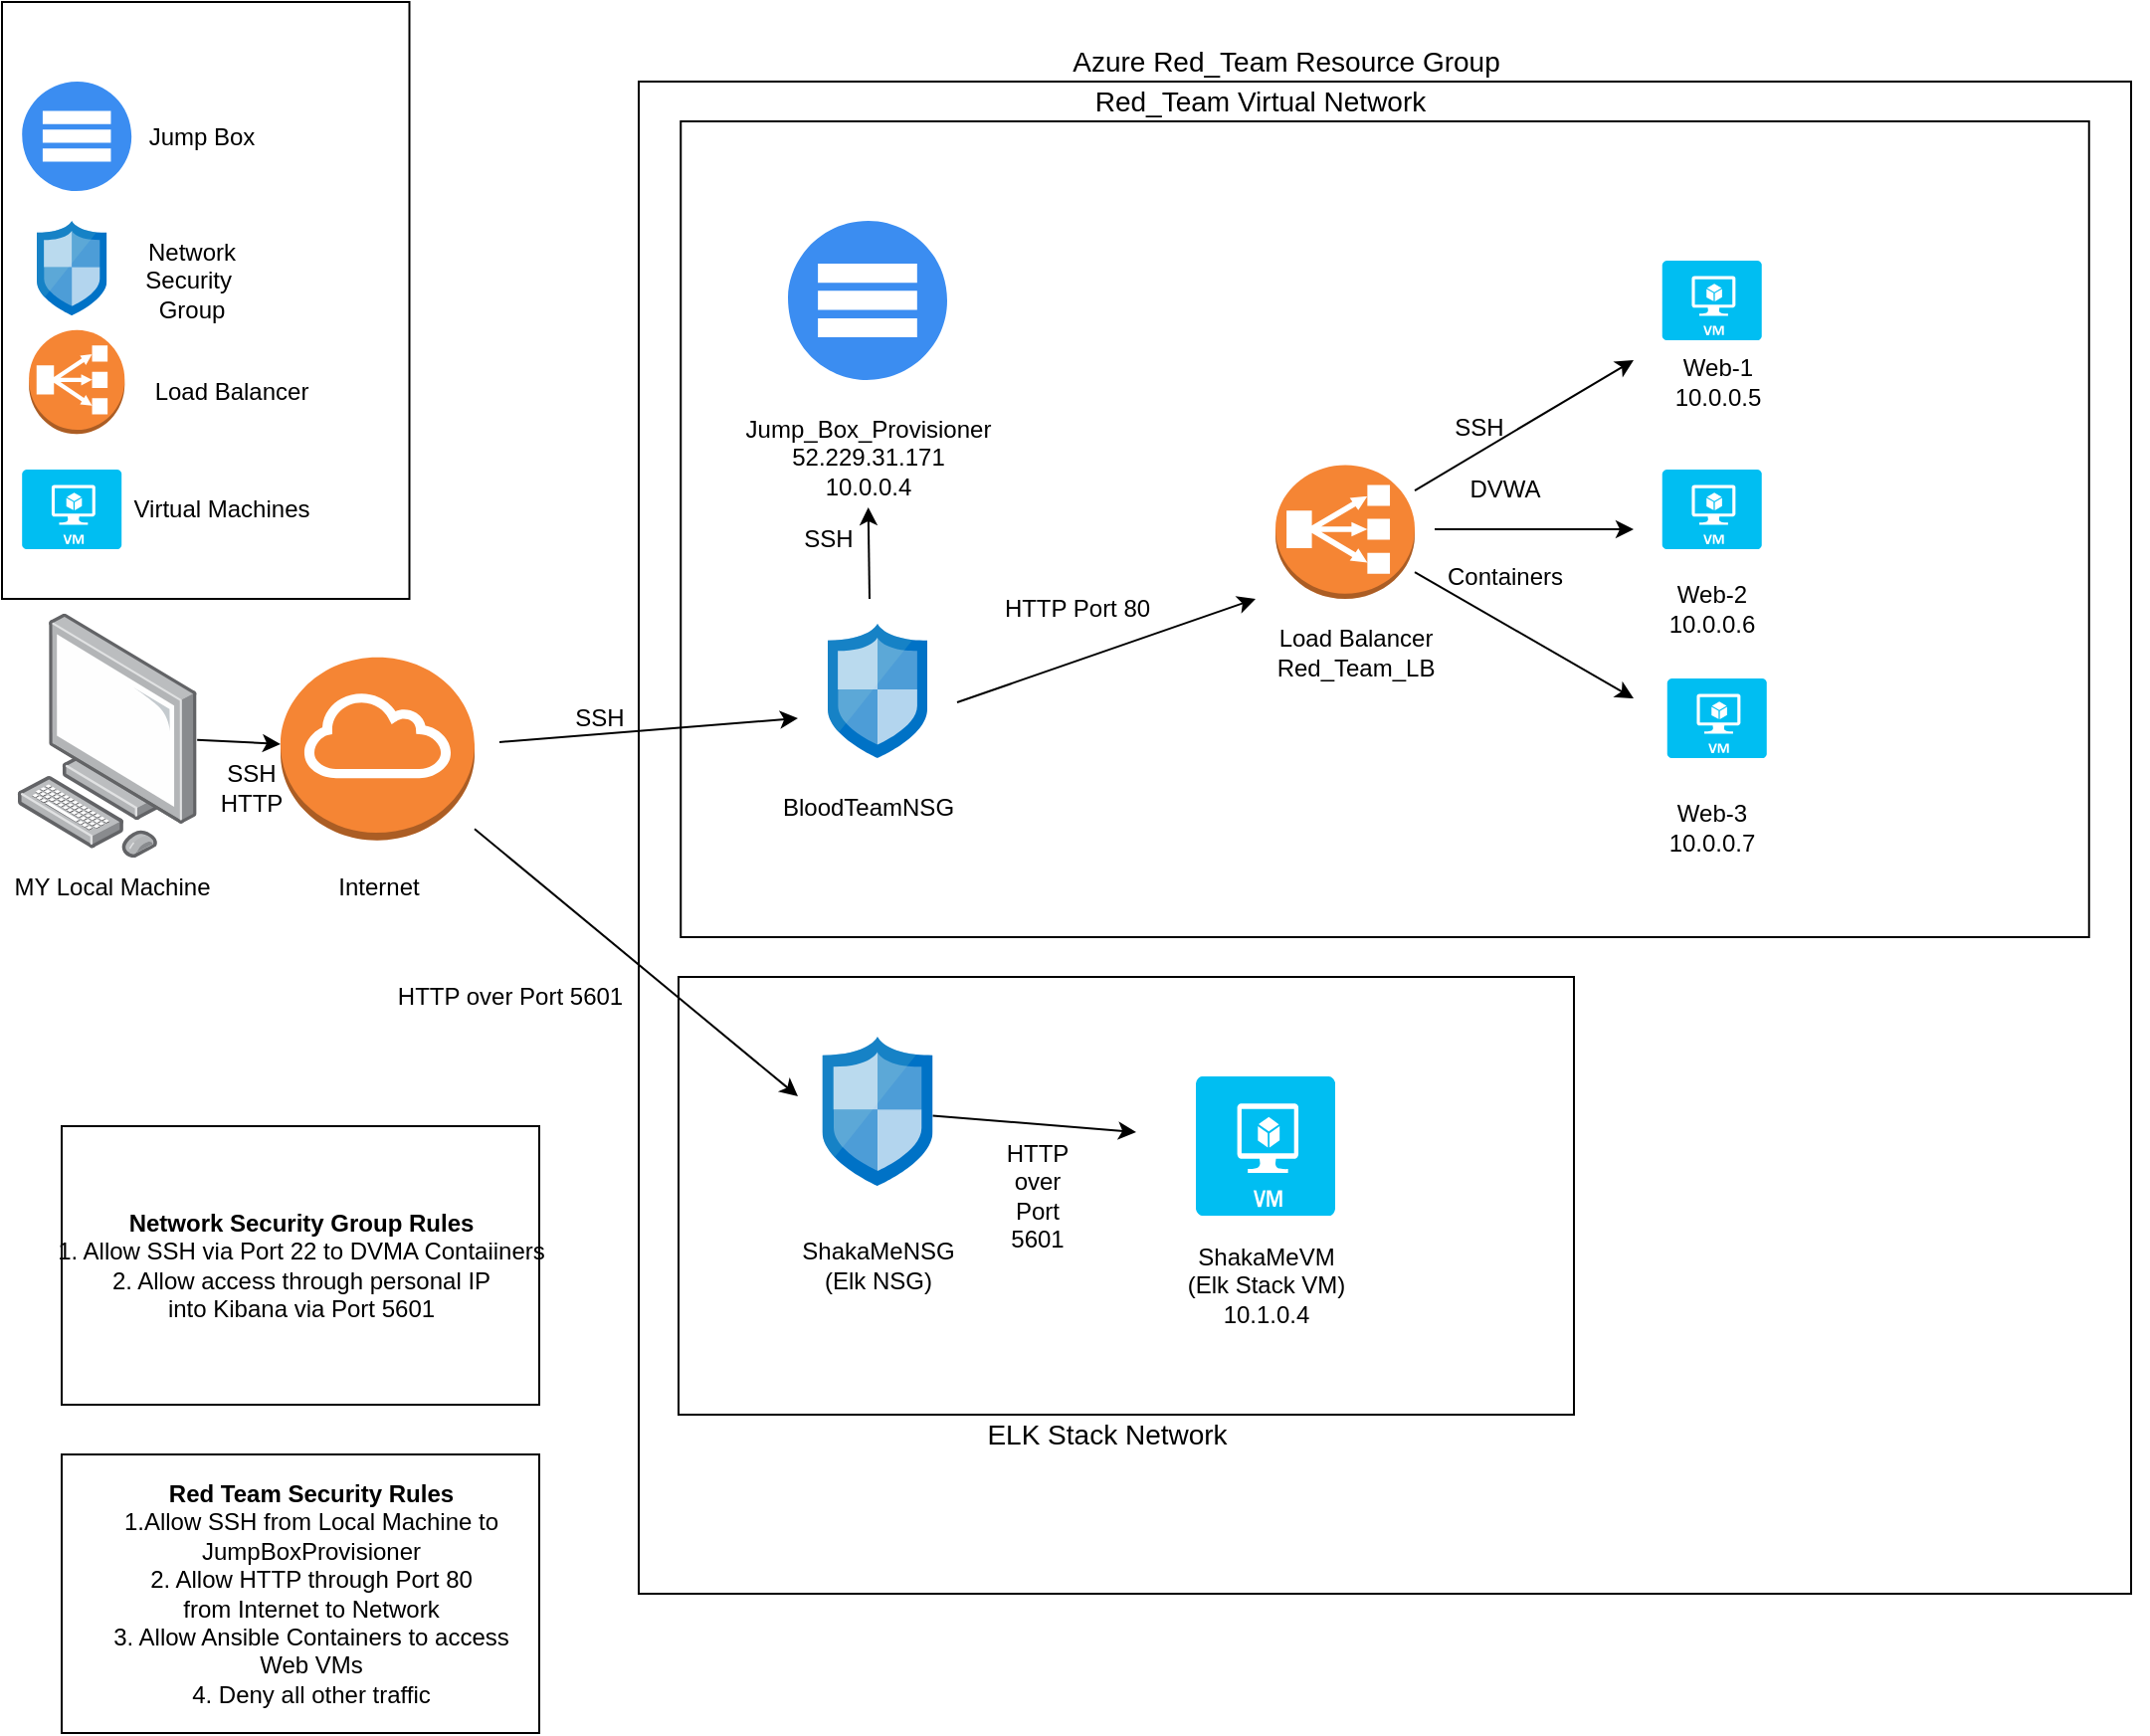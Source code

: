 <mxfile version="14.7.7" type="github"><diagram id="9EFdlBPjN-XfgB80XQUG" name="Page-1"><mxGraphModel dx="1106" dy="589" grid="1" gridSize="10" guides="1" tooltips="1" connect="1" arrows="1" fold="1" page="1" pageScale="1" pageWidth="850" pageHeight="1100" math="0" shadow="0"><root><mxCell id="0"/><mxCell id="1" parent="0"/><mxCell id="Ju3juuTOi1O3nJ0FLsAh-1" value="" style="whiteSpace=wrap;html=1;" parent="1" vertex="1"><mxGeometry x="330" y="50" width="750" height="760" as="geometry"/></mxCell><mxCell id="Ju3juuTOi1O3nJ0FLsAh-7" value="" style="whiteSpace=wrap;html=1;" parent="1" vertex="1"><mxGeometry x="351.12" y="70" width="707.75" height="410" as="geometry"/></mxCell><mxCell id="Ju3juuTOi1O3nJ0FLsAh-8" value="" style="whiteSpace=wrap;html=1;" parent="1" vertex="1"><mxGeometry x="350" y="500" width="450" height="220" as="geometry"/></mxCell><mxCell id="Ju3juuTOi1O3nJ0FLsAh-129" style="edgeStyle=none;rounded=1;orthogonalLoop=1;jettySize=auto;html=1;" parent="1" source="Ju3juuTOi1O3nJ0FLsAh-9" edge="1"><mxGeometry relative="1" as="geometry"><mxPoint x="830" y="190" as="targetPoint"/></mxGeometry></mxCell><mxCell id="Ju3juuTOi1O3nJ0FLsAh-130" style="edgeStyle=none;rounded=1;orthogonalLoop=1;jettySize=auto;html=1;" parent="1" edge="1"><mxGeometry relative="1" as="geometry"><mxPoint x="730" y="275" as="sourcePoint"/><mxPoint x="830" y="275" as="targetPoint"/></mxGeometry></mxCell><mxCell id="Ju3juuTOi1O3nJ0FLsAh-131" style="edgeStyle=none;rounded=1;orthogonalLoop=1;jettySize=auto;html=1;" parent="1" source="Ju3juuTOi1O3nJ0FLsAh-9" edge="1"><mxGeometry relative="1" as="geometry"><mxPoint x="830" y="360" as="targetPoint"/></mxGeometry></mxCell><mxCell id="Ju3juuTOi1O3nJ0FLsAh-9" value="" style="outlineConnect=0;dashed=0;verticalLabelPosition=bottom;verticalAlign=top;align=center;html=1;shape=mxgraph.aws3.classic_load_balancer;fillColor=#F58534;gradientColor=none;" parent="1" vertex="1"><mxGeometry x="650" y="242.74" width="70" height="67.26" as="geometry"/></mxCell><mxCell id="Ju3juuTOi1O3nJ0FLsAh-27" value="&lt;font style=&quot;font-size: 14px&quot;&gt;Red_Team Virtual Network&lt;/font&gt;" style="text;html=1;align=center;verticalAlign=middle;resizable=0;points=[];autosize=1;strokeColor=none;" parent="1" vertex="1"><mxGeometry x="552" y="50" width="180" height="20" as="geometry"/></mxCell><mxCell id="Ju3juuTOi1O3nJ0FLsAh-28" value="Web-1&lt;br&gt;10.0.0.5" style="text;html=1;align=center;verticalAlign=middle;resizable=0;points=[];autosize=1;strokeColor=none;" parent="1" vertex="1"><mxGeometry x="841.88" y="186" width="60" height="30" as="geometry"/></mxCell><mxCell id="Ju3juuTOi1O3nJ0FLsAh-29" value="Web-2&lt;br&gt;10.0.0.6" style="text;html=1;align=center;verticalAlign=middle;resizable=0;points=[];autosize=1;strokeColor=none;" parent="1" vertex="1"><mxGeometry x="839.38" y="300" width="60" height="30" as="geometry"/></mxCell><mxCell id="Ju3juuTOi1O3nJ0FLsAh-30" value="Web-3&lt;br&gt;10.0.0.7" style="text;html=1;align=center;verticalAlign=middle;resizable=0;points=[];autosize=1;strokeColor=none;" parent="1" vertex="1"><mxGeometry x="839.37" y="410" width="60" height="30" as="geometry"/></mxCell><mxCell id="Ju3juuTOi1O3nJ0FLsAh-31" value="Load Balancer&lt;br&gt;Red_Team_LB" style="text;html=1;align=center;verticalAlign=middle;resizable=0;points=[];autosize=1;strokeColor=none;" parent="1" vertex="1"><mxGeometry x="640" y="322.44" width="100" height="30" as="geometry"/></mxCell><mxCell id="Ju3juuTOi1O3nJ0FLsAh-32" value="&lt;font style=&quot;font-size: 14px&quot;&gt;Azure Red_Team Resource Group&lt;/font&gt;" style="text;html=1;align=center;verticalAlign=middle;resizable=0;points=[];autosize=1;strokeColor=none;" parent="1" vertex="1"><mxGeometry x="540" y="30" width="230" height="20" as="geometry"/></mxCell><mxCell id="Ju3juuTOi1O3nJ0FLsAh-33" value="" style="html=1;aspect=fixed;strokeColor=none;shadow=0;align=center;verticalAlign=top;fillColor=#3B8DF1;shape=mxgraph.gcp2.servers_stacked;" parent="1" vertex="1"><mxGeometry x="405" y="120" width="80" height="80" as="geometry"/></mxCell><mxCell id="Ju3juuTOi1O3nJ0FLsAh-36" value="Jump_Box_Provisioner&lt;br&gt;52.229.31.171&lt;br&gt;10.0.0.4" style="text;html=1;align=center;verticalAlign=middle;resizable=0;points=[];autosize=1;strokeColor=none;" parent="1" vertex="1"><mxGeometry x="375" y="214" width="140" height="50" as="geometry"/></mxCell><mxCell id="Ju3juuTOi1O3nJ0FLsAh-37" value="BloodTeamNSG" style="text;html=1;align=center;verticalAlign=middle;resizable=0;points=[];autosize=1;strokeColor=none;" parent="1" vertex="1"><mxGeometry x="394.5" y="404.52" width="100" height="20" as="geometry"/></mxCell><mxCell id="Ju3juuTOi1O3nJ0FLsAh-63" value="ShakaMeVM&lt;br&gt;(Elk Stack VM)&lt;br&gt;10.1.0.4" style="text;html=1;align=center;verticalAlign=middle;resizable=0;points=[];autosize=1;strokeColor=none;" parent="1" vertex="1"><mxGeometry x="600" y="630" width="90" height="50" as="geometry"/></mxCell><mxCell id="Ju3juuTOi1O3nJ0FLsAh-65" value="&lt;font style=&quot;font-size: 14px&quot;&gt;ELK Stack Network&lt;/font&gt;" style="text;html=1;align=center;verticalAlign=middle;resizable=0;points=[];autosize=1;strokeColor=none;" parent="1" vertex="1"><mxGeometry x="494.5" y="720" width="140" height="20" as="geometry"/></mxCell><mxCell id="Ju3juuTOi1O3nJ0FLsAh-134" value="" style="edgeStyle=none;rounded=1;orthogonalLoop=1;jettySize=auto;html=1;" parent="1" source="Ju3juuTOi1O3nJ0FLsAh-69" target="Ju3juuTOi1O3nJ0FLsAh-88" edge="1"><mxGeometry relative="1" as="geometry"/></mxCell><mxCell id="Ju3juuTOi1O3nJ0FLsAh-69" value="" style="points=[];aspect=fixed;html=1;align=center;shadow=0;dashed=0;image;image=img/lib/allied_telesis/computer_and_terminals/Personal_Computer.svg;" parent="1" vertex="1"><mxGeometry x="17.6" y="317.36" width="90.49" height="122.64" as="geometry"/></mxCell><mxCell id="Ju3juuTOi1O3nJ0FLsAh-73" value="ShakaMeNSG&lt;br&gt;(Elk NSG)" style="text;html=1;align=center;verticalAlign=middle;resizable=0;points=[];autosize=1;strokeColor=none;" parent="1" vertex="1"><mxGeometry x="405" y="630" width="90" height="30" as="geometry"/></mxCell><mxCell id="Ju3juuTOi1O3nJ0FLsAh-125" value="" style="edgeStyle=none;rounded=1;orthogonalLoop=1;jettySize=auto;html=1;" parent="1" edge="1"><mxGeometry relative="1" as="geometry"><mxPoint x="260" y="382" as="sourcePoint"/><mxPoint x="410" y="370" as="targetPoint"/></mxGeometry></mxCell><mxCell id="Ju3juuTOi1O3nJ0FLsAh-132" style="edgeStyle=none;rounded=1;orthogonalLoop=1;jettySize=auto;html=1;" parent="1" source="Ju3juuTOi1O3nJ0FLsAh-88" edge="1"><mxGeometry relative="1" as="geometry"><mxPoint x="410" y="560" as="targetPoint"/></mxGeometry></mxCell><mxCell id="Ju3juuTOi1O3nJ0FLsAh-88" value="" style="outlineConnect=0;dashed=0;verticalLabelPosition=bottom;verticalAlign=top;align=center;html=1;shape=mxgraph.aws3.internet_gateway;fillColor=#F58534;gradientColor=none;" parent="1" vertex="1"><mxGeometry x="150" y="339.32" width="97.5" height="92" as="geometry"/></mxCell><mxCell id="Ju3juuTOi1O3nJ0FLsAh-89" value="Internet&lt;br&gt;" style="text;html=1;align=center;verticalAlign=middle;resizable=0;points=[];autosize=1;strokeColor=none;" parent="1" vertex="1"><mxGeometry x="168.75" y="445" width="60" height="20" as="geometry"/></mxCell><mxCell id="Ju3juuTOi1O3nJ0FLsAh-140" style="edgeStyle=none;rounded=1;orthogonalLoop=1;jettySize=auto;html=1;" parent="1" source="Ju3juuTOi1O3nJ0FLsAh-92" edge="1"><mxGeometry relative="1" as="geometry"><mxPoint x="580" y="578" as="targetPoint"/></mxGeometry></mxCell><mxCell id="Ju3juuTOi1O3nJ0FLsAh-92" value="" style="aspect=fixed;html=1;points=[];align=center;image;fontSize=12;image=img/lib/mscae/Network_Security_Groups_Classic.svg;" parent="1" vertex="1"><mxGeometry x="422.25" y="530" width="55.5" height="75" as="geometry"/></mxCell><mxCell id="Ju3juuTOi1O3nJ0FLsAh-126" value="" style="edgeStyle=none;rounded=1;orthogonalLoop=1;jettySize=auto;html=1;" parent="1" target="Ju3juuTOi1O3nJ0FLsAh-36" edge="1"><mxGeometry relative="1" as="geometry"><mxPoint x="446" y="310" as="sourcePoint"/></mxGeometry></mxCell><mxCell id="Ju3juuTOi1O3nJ0FLsAh-127" style="edgeStyle=none;rounded=1;orthogonalLoop=1;jettySize=auto;html=1;" parent="1" edge="1"><mxGeometry relative="1" as="geometry"><mxPoint x="490" y="362" as="sourcePoint"/><mxPoint x="640" y="310" as="targetPoint"/></mxGeometry></mxCell><mxCell id="Ju3juuTOi1O3nJ0FLsAh-93" value="" style="aspect=fixed;html=1;points=[];align=center;image;fontSize=12;image=img/lib/mscae/Network_Security_Groups_Classic.svg;" parent="1" vertex="1"><mxGeometry x="425" y="322.44" width="50" height="67.56" as="geometry"/></mxCell><mxCell id="Ju3juuTOi1O3nJ0FLsAh-99" value="MY Local Machine" style="text;html=1;align=center;verticalAlign=middle;resizable=0;points=[];autosize=1;strokeColor=none;" parent="1" vertex="1"><mxGeometry x="10" y="445" width="110" height="20" as="geometry"/></mxCell><mxCell id="Ju3juuTOi1O3nJ0FLsAh-119" style="edgeStyle=none;rounded=1;orthogonalLoop=1;jettySize=auto;html=1;exitX=1;exitY=0.5;exitDx=0;exitDy=0;" parent="1" source="Ju3juuTOi1O3nJ0FLsAh-1" target="Ju3juuTOi1O3nJ0FLsAh-1" edge="1"><mxGeometry relative="1" as="geometry"/></mxCell><mxCell id="Ju3juuTOi1O3nJ0FLsAh-122" value="" style="verticalLabelPosition=bottom;html=1;verticalAlign=top;align=center;strokeColor=none;fillColor=#00BEF2;shape=mxgraph.azure.virtual_machine;" parent="1" vertex="1"><mxGeometry x="844.37" y="140" width="50" height="40" as="geometry"/></mxCell><mxCell id="Ju3juuTOi1O3nJ0FLsAh-123" value="" style="verticalLabelPosition=bottom;html=1;verticalAlign=top;align=center;strokeColor=none;fillColor=#00BEF2;shape=mxgraph.azure.virtual_machine;" parent="1" vertex="1"><mxGeometry x="844.37" y="245" width="50" height="40" as="geometry"/></mxCell><mxCell id="Ju3juuTOi1O3nJ0FLsAh-124" value="" style="verticalLabelPosition=bottom;html=1;verticalAlign=top;align=center;strokeColor=none;fillColor=#00BEF2;shape=mxgraph.azure.virtual_machine;" parent="1" vertex="1"><mxGeometry x="846.88" y="350" width="50" height="40" as="geometry"/></mxCell><mxCell id="Ju3juuTOi1O3nJ0FLsAh-133" value="SSH" style="text;html=1;align=center;verticalAlign=middle;resizable=0;points=[];autosize=1;strokeColor=none;" parent="1" vertex="1"><mxGeometry x="290" y="360" width="40" height="20" as="geometry"/></mxCell><mxCell id="Ju3juuTOi1O3nJ0FLsAh-135" value="HTTP Port 80&lt;br&gt;" style="text;html=1;align=center;verticalAlign=middle;resizable=0;points=[];autosize=1;strokeColor=none;" parent="1" vertex="1"><mxGeometry x="505" y="305" width="90" height="20" as="geometry"/></mxCell><mxCell id="Ju3juuTOi1O3nJ0FLsAh-136" value="HTTP over Port 5601" style="text;html=1;align=center;verticalAlign=middle;resizable=0;points=[];autosize=1;strokeColor=none;" parent="1" vertex="1"><mxGeometry x="200" y="500" width="130" height="20" as="geometry"/></mxCell><mxCell id="Ju3juuTOi1O3nJ0FLsAh-137" value="SSH" style="text;html=1;align=center;verticalAlign=middle;resizable=0;points=[];autosize=1;strokeColor=none;" parent="1" vertex="1"><mxGeometry x="405" y="270" width="40" height="20" as="geometry"/></mxCell><mxCell id="Ju3juuTOi1O3nJ0FLsAh-138" value="DVWA" style="text;html=1;align=center;verticalAlign=middle;resizable=0;points=[];autosize=1;strokeColor=none;" parent="1" vertex="1"><mxGeometry x="740" y="245" width="50" height="20" as="geometry"/></mxCell><mxCell id="Ju3juuTOi1O3nJ0FLsAh-139" value="Containers" style="text;html=1;align=center;verticalAlign=middle;resizable=0;points=[];autosize=1;strokeColor=none;" parent="1" vertex="1"><mxGeometry x="730" y="288.68" width="70" height="20" as="geometry"/></mxCell><mxCell id="Ju3juuTOi1O3nJ0FLsAh-141" value="HTTP &lt;br&gt;over &lt;br&gt;Port &lt;br&gt;5601" style="text;html=1;align=center;verticalAlign=middle;resizable=0;points=[];autosize=1;strokeColor=none;" parent="1" vertex="1"><mxGeometry x="505" y="580" width="50" height="60" as="geometry"/></mxCell><mxCell id="Ju3juuTOi1O3nJ0FLsAh-143" value="SSH&lt;br&gt;HTTP" style="text;html=1;align=center;verticalAlign=middle;resizable=0;points=[];autosize=1;strokeColor=none;" parent="1" vertex="1"><mxGeometry x="110" y="390" width="50" height="30" as="geometry"/></mxCell><mxCell id="Ju3juuTOi1O3nJ0FLsAh-145" value="" style="rounded=0;whiteSpace=wrap;html=1;" parent="1" vertex="1"><mxGeometry x="40" y="740" width="240" height="140" as="geometry"/></mxCell><mxCell id="Ju3juuTOi1O3nJ0FLsAh-146" value="&lt;b&gt;Red Team Security Rules&lt;/b&gt;&lt;br&gt;1.Allow SSH from Local Machine to &lt;br&gt;JumpBoxProvisioner&lt;br&gt;2. Allow HTTP through Port 80 &lt;br&gt;from Internet to Network&lt;br&gt;3. Allow Ansible Containers to access &lt;br&gt;Web VMs&lt;br&gt;4. Deny all other traffic" style="text;html=1;align=center;verticalAlign=middle;resizable=0;points=[];autosize=1;strokeColor=none;" parent="1" vertex="1"><mxGeometry x="60" y="750" width="210" height="120" as="geometry"/></mxCell><mxCell id="Ju3juuTOi1O3nJ0FLsAh-147" value="SSH" style="text;html=1;align=center;verticalAlign=middle;resizable=0;points=[];autosize=1;strokeColor=none;" parent="1" vertex="1"><mxGeometry x="732" y="214" width="40" height="20" as="geometry"/></mxCell><mxCell id="Ju3juuTOi1O3nJ0FLsAh-148" value="" style="rounded=0;whiteSpace=wrap;html=1;" parent="1" vertex="1"><mxGeometry x="40" y="575" width="240" height="140" as="geometry"/></mxCell><mxCell id="Ju3juuTOi1O3nJ0FLsAh-149" value="&lt;b&gt;Network Security Group Rules&lt;/b&gt;&lt;br&gt;1. Allow SSH via Port 22 to DVMA Contaiiners&lt;br&gt;2. Allow access through personal IP &lt;br&gt;into Kibana via Port 5601" style="text;html=1;align=center;verticalAlign=middle;resizable=0;points=[];autosize=1;strokeColor=none;" parent="1" vertex="1"><mxGeometry x="30" y="615" width="260" height="60" as="geometry"/></mxCell><mxCell id="Ju3juuTOi1O3nJ0FLsAh-150" value="" style="rounded=0;whiteSpace=wrap;html=1;" parent="1" vertex="1"><mxGeometry x="10" y="10" width="204.75" height="300" as="geometry"/></mxCell><mxCell id="Ju3juuTOi1O3nJ0FLsAh-151" value="" style="verticalLabelPosition=bottom;html=1;verticalAlign=top;align=center;strokeColor=none;fillColor=#00BEF2;shape=mxgraph.azure.virtual_machine;" parent="1" vertex="1"><mxGeometry x="20.1" y="245" width="50" height="40" as="geometry"/></mxCell><mxCell id="Ju3juuTOi1O3nJ0FLsAh-152" value="Virtual Machines" style="text;html=1;align=center;verticalAlign=middle;resizable=0;points=[];autosize=1;strokeColor=none;" parent="1" vertex="1"><mxGeometry x="70.1" y="255" width="100" height="20" as="geometry"/></mxCell><mxCell id="Ju3juuTOi1O3nJ0FLsAh-153" value="" style="verticalLabelPosition=bottom;html=1;verticalAlign=top;align=center;strokeColor=none;fillColor=#00BEF2;shape=mxgraph.azure.virtual_machine;" parent="1" vertex="1"><mxGeometry x="610" y="550" width="70" height="70" as="geometry"/></mxCell><mxCell id="Ju3juuTOi1O3nJ0FLsAh-154" value="" style="aspect=fixed;html=1;points=[];align=center;image;fontSize=12;image=img/lib/mscae/Network_Security_Groups_Classic.svg;" parent="1" vertex="1"><mxGeometry x="27.5" y="120" width="35.2" height="47.56" as="geometry"/></mxCell><mxCell id="Ju3juuTOi1O3nJ0FLsAh-155" value="" style="html=1;aspect=fixed;strokeColor=none;shadow=0;align=center;verticalAlign=top;fillColor=#3B8DF1;shape=mxgraph.gcp2.servers_stacked;" parent="1" vertex="1"><mxGeometry x="20.1" y="50" width="55" height="55" as="geometry"/></mxCell><mxCell id="Ju3juuTOi1O3nJ0FLsAh-156" value="Network&lt;br&gt;Security&amp;nbsp;&lt;br&gt;Group" style="text;html=1;align=center;verticalAlign=middle;resizable=0;points=[];autosize=1;strokeColor=none;" parent="1" vertex="1"><mxGeometry x="75.1" y="124.87" width="60" height="50" as="geometry"/></mxCell><mxCell id="Ju3juuTOi1O3nJ0FLsAh-157" value="" style="outlineConnect=0;dashed=0;verticalLabelPosition=bottom;verticalAlign=top;align=center;html=1;shape=mxgraph.aws3.classic_load_balancer;fillColor=#F58534;gradientColor=none;" parent="1" vertex="1"><mxGeometry x="23.55" y="174.87" width="48.09" height="52.26" as="geometry"/></mxCell><mxCell id="Ju3juuTOi1O3nJ0FLsAh-158" value="Load Balancer" style="text;html=1;align=center;verticalAlign=middle;resizable=0;points=[];autosize=1;strokeColor=none;" parent="1" vertex="1"><mxGeometry x="80.1" y="196" width="90" height="20" as="geometry"/></mxCell><mxCell id="Ju3juuTOi1O3nJ0FLsAh-159" value="Jump Box" style="text;html=1;align=center;verticalAlign=middle;resizable=0;points=[];autosize=1;strokeColor=none;" parent="1" vertex="1"><mxGeometry x="75.1" y="67.5" width="70" height="20" as="geometry"/></mxCell></root></mxGraphModel></diagram></mxfile>